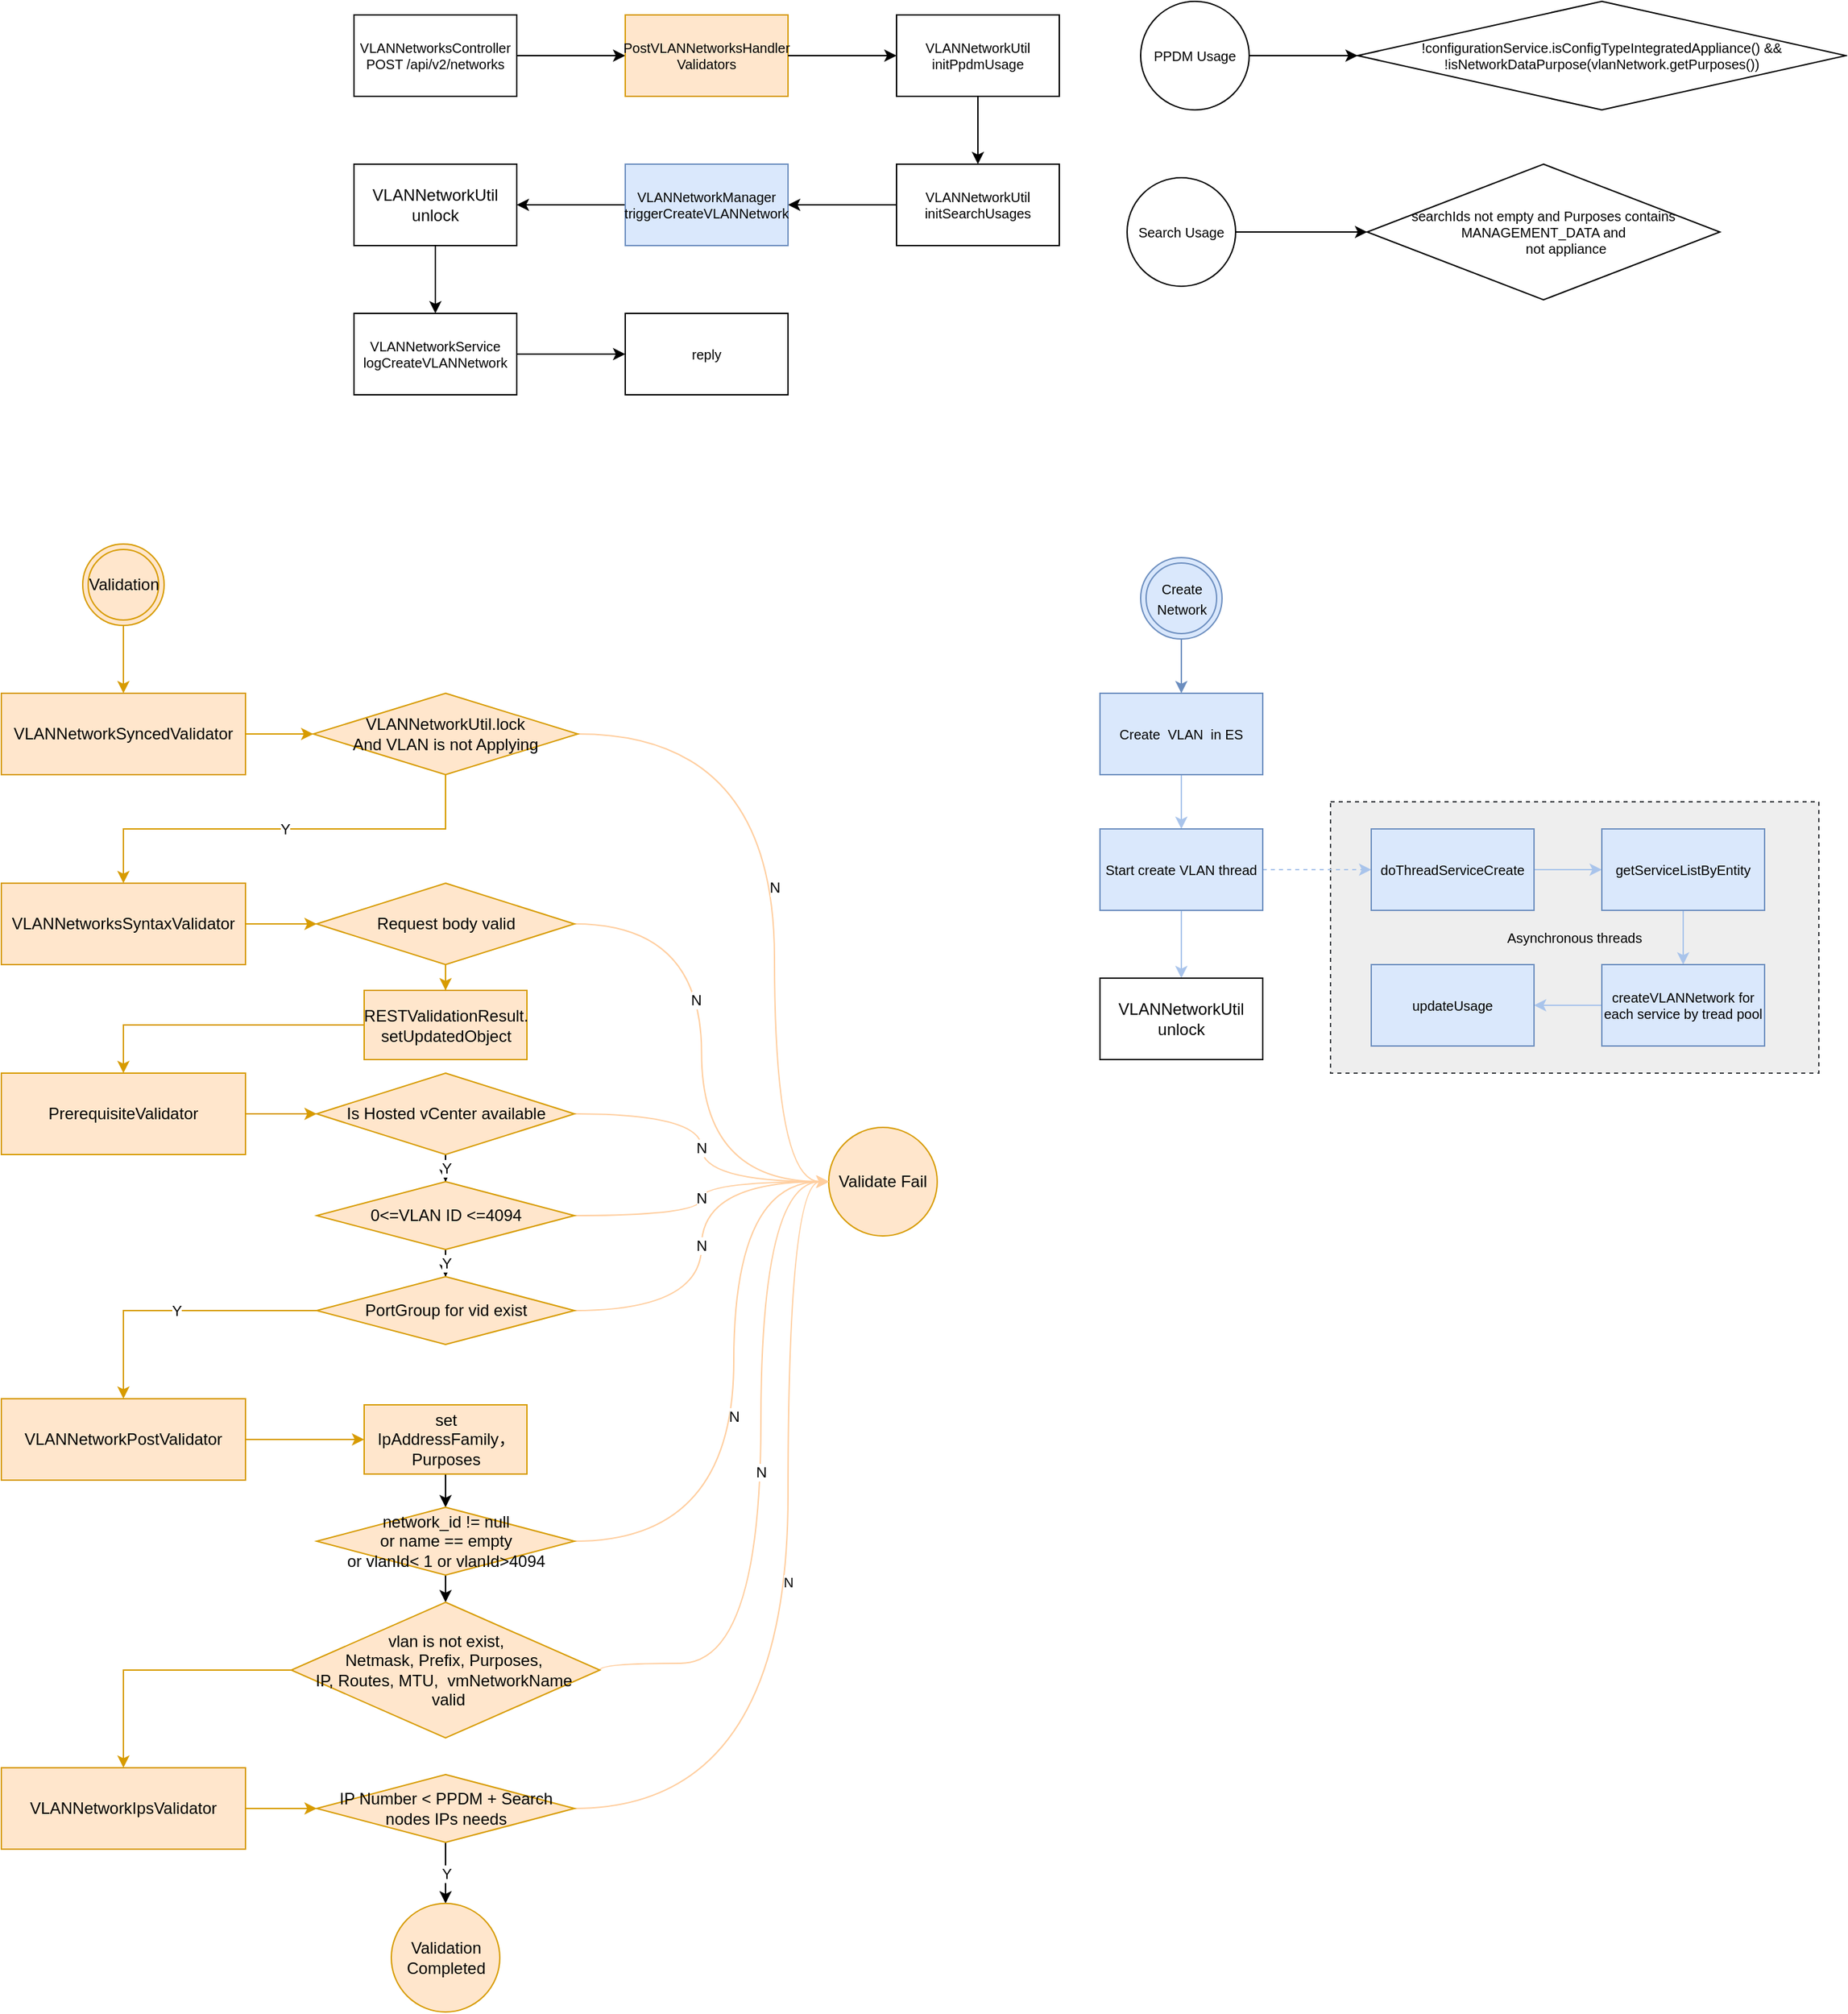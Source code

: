 <mxfile version="17.4.3" type="github" pages="5">
  <diagram id="prtHgNgQTEPvFCAcTncT" name="Create">
    <mxGraphModel dx="1422" dy="705" grid="1" gridSize="10" guides="1" tooltips="1" connect="1" arrows="1" fold="1" page="1" pageScale="1" pageWidth="827" pageHeight="1169" math="0" shadow="0">
      <root>
        <mxCell id="0" />
        <mxCell id="1" parent="0" />
        <mxCell id="3E9huD4oho58RNo_yzY4-2" value="&lt;div&gt;Asynchronous threads&lt;/div&gt;" style="rounded=0;whiteSpace=wrap;html=1;fontSize=10;dashed=1;fillColor=#eeeeee;strokeColor=#36393d;" parent="1" vertex="1">
          <mxGeometry x="1060" y="640" width="360" height="200" as="geometry" />
        </mxCell>
        <mxCell id="7mvyjp9xPnYA-74Ss-xC-5" value="" style="edgeStyle=orthogonalEdgeStyle;rounded=0;orthogonalLoop=1;jettySize=auto;html=1;fillColor=#ffe6cc;strokeColor=#d79b00;exitX=0.5;exitY=1;exitDx=0;exitDy=0;" parent="1" source="Le4Tirno8PLqzlybWpBK-1" target="7mvyjp9xPnYA-74Ss-xC-4" edge="1">
          <mxGeometry relative="1" as="geometry">
            <mxPoint x="170" y="520" as="sourcePoint" />
          </mxGeometry>
        </mxCell>
        <mxCell id="7mvyjp9xPnYA-74Ss-xC-33" style="edgeStyle=orthogonalEdgeStyle;rounded=0;orthogonalLoop=1;jettySize=auto;html=1;exitX=1;exitY=0.5;exitDx=0;exitDy=0;entryX=0;entryY=0.5;entryDx=0;entryDy=0;fillColor=#ffe6cc;strokeColor=#d79b00;" parent="1" source="7mvyjp9xPnYA-74Ss-xC-4" target="7mvyjp9xPnYA-74Ss-xC-18" edge="1">
          <mxGeometry relative="1" as="geometry" />
        </mxCell>
        <mxCell id="7mvyjp9xPnYA-74Ss-xC-4" value="VLANNetworkSyncedValidator" style="whiteSpace=wrap;html=1;fillColor=#ffe6cc;strokeColor=#d79b00;" parent="1" vertex="1">
          <mxGeometry x="80" y="560" width="180" height="60" as="geometry" />
        </mxCell>
        <mxCell id="7mvyjp9xPnYA-74Ss-xC-9" value="" style="edgeStyle=orthogonalEdgeStyle;rounded=0;orthogonalLoop=1;jettySize=auto;html=1;exitX=0;exitY=0.5;exitDx=0;exitDy=0;entryX=0.5;entryY=0;entryDx=0;entryDy=0;fillColor=#ffe6cc;strokeColor=#d79b00;" parent="1" source="7mvyjp9xPnYA-74Ss-xC-31" target="7mvyjp9xPnYA-74Ss-xC-8" edge="1">
          <mxGeometry relative="1" as="geometry" />
        </mxCell>
        <mxCell id="7mvyjp9xPnYA-74Ss-xC-28" value="" style="edgeStyle=orthogonalEdgeStyle;rounded=0;orthogonalLoop=1;jettySize=auto;html=1;fillColor=#ffe6cc;strokeColor=#d79b00;" parent="1" source="7mvyjp9xPnYA-74Ss-xC-6" target="7mvyjp9xPnYA-74Ss-xC-27" edge="1">
          <mxGeometry relative="1" as="geometry" />
        </mxCell>
        <mxCell id="7mvyjp9xPnYA-74Ss-xC-6" value="VLANNetworksSyntaxValidator" style="whiteSpace=wrap;html=1;fillColor=#ffe6cc;strokeColor=#d79b00;" parent="1" vertex="1">
          <mxGeometry x="80" y="700" width="180" height="60" as="geometry" />
        </mxCell>
        <mxCell id="7mvyjp9xPnYA-74Ss-xC-36" value="" style="edgeStyle=orthogonalEdgeStyle;rounded=0;orthogonalLoop=1;jettySize=auto;html=1;fillColor=#ffe6cc;strokeColor=#d79b00;" parent="1" source="7mvyjp9xPnYA-74Ss-xC-8" target="7mvyjp9xPnYA-74Ss-xC-35" edge="1">
          <mxGeometry relative="1" as="geometry" />
        </mxCell>
        <mxCell id="7mvyjp9xPnYA-74Ss-xC-8" value="PrerequisiteValidator" style="whiteSpace=wrap;html=1;fillColor=#ffe6cc;strokeColor=#d79b00;" parent="1" vertex="1">
          <mxGeometry x="80" y="840" width="180" height="60" as="geometry" />
        </mxCell>
        <mxCell id="7mvyjp9xPnYA-74Ss-xC-49" style="edgeStyle=orthogonalEdgeStyle;rounded=0;orthogonalLoop=1;jettySize=auto;html=1;exitX=1;exitY=0.5;exitDx=0;exitDy=0;entryX=0;entryY=0.5;entryDx=0;entryDy=0;fillColor=#ffe6cc;strokeColor=#d79b00;" parent="1" source="7mvyjp9xPnYA-74Ss-xC-10" target="7mvyjp9xPnYA-74Ss-xC-50" edge="1">
          <mxGeometry relative="1" as="geometry">
            <mxPoint x="320" y="1110" as="targetPoint" />
          </mxGeometry>
        </mxCell>
        <mxCell id="7mvyjp9xPnYA-74Ss-xC-10" value="VLANNetworkPostValidator" style="whiteSpace=wrap;html=1;fillColor=#ffe6cc;strokeColor=#d79b00;" parent="1" vertex="1">
          <mxGeometry x="80" y="1080" width="180" height="60" as="geometry" />
        </mxCell>
        <mxCell id="7mvyjp9xPnYA-74Ss-xC-77" style="edgeStyle=orthogonalEdgeStyle;rounded=0;orthogonalLoop=1;jettySize=auto;html=1;exitX=1;exitY=0.5;exitDx=0;exitDy=0;entryX=0;entryY=0.5;entryDx=0;entryDy=0;fillColor=#ffe6cc;strokeColor=#d79b00;" parent="1" source="7mvyjp9xPnYA-74Ss-xC-12" target="7mvyjp9xPnYA-74Ss-xC-76" edge="1">
          <mxGeometry relative="1" as="geometry" />
        </mxCell>
        <mxCell id="7mvyjp9xPnYA-74Ss-xC-12" value="VLANNetworkIpsValidator" style="whiteSpace=wrap;html=1;fillColor=#ffe6cc;strokeColor=#d79b00;" parent="1" vertex="1">
          <mxGeometry x="80" y="1352" width="180" height="60" as="geometry" />
        </mxCell>
        <mxCell id="7mvyjp9xPnYA-74Ss-xC-25" value="N" style="edgeStyle=orthogonalEdgeStyle;rounded=0;orthogonalLoop=1;jettySize=auto;html=1;exitX=1;exitY=0.5;exitDx=0;exitDy=0;entryX=0;entryY=0.5;entryDx=0;entryDy=0;curved=1;strokeColor=#FFCE9F;" parent="1" source="7mvyjp9xPnYA-74Ss-xC-18" target="7mvyjp9xPnYA-74Ss-xC-24" edge="1">
          <mxGeometry relative="1" as="geometry">
            <Array as="points">
              <mxPoint x="650" y="590" />
              <mxPoint x="650" y="920" />
            </Array>
          </mxGeometry>
        </mxCell>
        <mxCell id="7mvyjp9xPnYA-74Ss-xC-26" value="Y" style="edgeStyle=orthogonalEdgeStyle;rounded=0;orthogonalLoop=1;jettySize=auto;html=1;exitX=0.5;exitY=1;exitDx=0;exitDy=0;entryX=0.5;entryY=0;entryDx=0;entryDy=0;fillColor=#ffe6cc;strokeColor=#d79b00;" parent="1" source="7mvyjp9xPnYA-74Ss-xC-18" target="7mvyjp9xPnYA-74Ss-xC-6" edge="1">
          <mxGeometry relative="1" as="geometry" />
        </mxCell>
        <mxCell id="7mvyjp9xPnYA-74Ss-xC-18" value="VLANNetworkUtil.lock&lt;br&gt;And VLAN is not Applying" style="rhombus;whiteSpace=wrap;html=1;fillColor=#ffe6cc;strokeColor=#d79b00;" parent="1" vertex="1">
          <mxGeometry x="310" y="560" width="195" height="60" as="geometry" />
        </mxCell>
        <mxCell id="7mvyjp9xPnYA-74Ss-xC-24" value="Validate Fail" style="ellipse;whiteSpace=wrap;html=1;aspect=fixed;fillColor=#ffe6cc;strokeColor=#d79b00;" parent="1" vertex="1">
          <mxGeometry x="690" y="880" width="80" height="80" as="geometry" />
        </mxCell>
        <mxCell id="7mvyjp9xPnYA-74Ss-xC-29" style="edgeStyle=orthogonalEdgeStyle;rounded=0;orthogonalLoop=1;jettySize=auto;html=1;exitX=1;exitY=0.5;exitDx=0;exitDy=0;elbow=vertical;entryX=0;entryY=0.5;entryDx=0;entryDy=0;curved=1;strokeColor=#FFCE9F;" parent="1" source="7mvyjp9xPnYA-74Ss-xC-27" target="7mvyjp9xPnYA-74Ss-xC-24" edge="1">
          <mxGeometry relative="1" as="geometry" />
        </mxCell>
        <mxCell id="7mvyjp9xPnYA-74Ss-xC-30" value="N" style="edgeLabel;html=1;align=center;verticalAlign=middle;resizable=0;points=[];" parent="7mvyjp9xPnYA-74Ss-xC-29" vertex="1" connectable="0">
          <mxGeometry x="-0.267" relative="1" as="geometry">
            <mxPoint x="-5" y="11" as="offset" />
          </mxGeometry>
        </mxCell>
        <mxCell id="7mvyjp9xPnYA-74Ss-xC-32" value="" style="edgeStyle=orthogonalEdgeStyle;rounded=0;orthogonalLoop=1;jettySize=auto;html=1;fillColor=#ffe6cc;strokeColor=#d79b00;" parent="1" source="7mvyjp9xPnYA-74Ss-xC-27" target="7mvyjp9xPnYA-74Ss-xC-31" edge="1">
          <mxGeometry relative="1" as="geometry" />
        </mxCell>
        <mxCell id="7mvyjp9xPnYA-74Ss-xC-27" value="Request body valid" style="rhombus;whiteSpace=wrap;html=1;fillColor=#ffe6cc;strokeColor=#d79b00;" parent="1" vertex="1">
          <mxGeometry x="312.5" y="700" width="190" height="60" as="geometry" />
        </mxCell>
        <mxCell id="7mvyjp9xPnYA-74Ss-xC-31" value="RESTValidationResult.&lt;br&gt;setUpdatedObject" style="whiteSpace=wrap;html=1;fillColor=#ffe6cc;strokeColor=#d79b00;" parent="1" vertex="1">
          <mxGeometry x="347.5" y="779" width="120" height="51" as="geometry" />
        </mxCell>
        <mxCell id="7mvyjp9xPnYA-74Ss-xC-37" value="N" style="edgeStyle=orthogonalEdgeStyle;rounded=0;orthogonalLoop=1;jettySize=auto;html=1;exitX=1;exitY=0.5;exitDx=0;exitDy=0;entryX=0;entryY=0.5;entryDx=0;entryDy=0;curved=1;strokeColor=#FFCE9F;" parent="1" source="7mvyjp9xPnYA-74Ss-xC-35" target="7mvyjp9xPnYA-74Ss-xC-24" edge="1">
          <mxGeometry relative="1" as="geometry" />
        </mxCell>
        <mxCell id="7mvyjp9xPnYA-74Ss-xC-41" value="Y" style="edgeStyle=orthogonalEdgeStyle;rounded=0;orthogonalLoop=1;jettySize=auto;html=1;" parent="1" source="7mvyjp9xPnYA-74Ss-xC-35" target="7mvyjp9xPnYA-74Ss-xC-40" edge="1">
          <mxGeometry relative="1" as="geometry" />
        </mxCell>
        <mxCell id="7mvyjp9xPnYA-74Ss-xC-35" value="Is Hosted vCenter available" style="rhombus;whiteSpace=wrap;html=1;fillColor=#ffe6cc;strokeColor=#d79b00;" parent="1" vertex="1">
          <mxGeometry x="312.5" y="840" width="190" height="60" as="geometry" />
        </mxCell>
        <mxCell id="7mvyjp9xPnYA-74Ss-xC-42" value="N" style="edgeStyle=orthogonalEdgeStyle;rounded=0;orthogonalLoop=1;jettySize=auto;html=1;exitX=1;exitY=0.5;exitDx=0;exitDy=0;entryX=0;entryY=0.5;entryDx=0;entryDy=0;curved=1;strokeColor=#FFCE9F;" parent="1" source="7mvyjp9xPnYA-74Ss-xC-40" target="7mvyjp9xPnYA-74Ss-xC-24" edge="1">
          <mxGeometry relative="1" as="geometry" />
        </mxCell>
        <mxCell id="7mvyjp9xPnYA-74Ss-xC-45" value="Y" style="edgeStyle=orthogonalEdgeStyle;rounded=0;orthogonalLoop=1;jettySize=auto;html=1;" parent="1" source="7mvyjp9xPnYA-74Ss-xC-40" target="7mvyjp9xPnYA-74Ss-xC-44" edge="1">
          <mxGeometry relative="1" as="geometry" />
        </mxCell>
        <mxCell id="7mvyjp9xPnYA-74Ss-xC-40" value="0&amp;lt;=VLAN ID &amp;lt;=4094" style="rhombus;whiteSpace=wrap;html=1;fillColor=#ffe6cc;strokeColor=#d79b00;" parent="1" vertex="1">
          <mxGeometry x="312.5" y="920" width="190" height="50" as="geometry" />
        </mxCell>
        <mxCell id="7mvyjp9xPnYA-74Ss-xC-46" value="N" style="edgeStyle=orthogonalEdgeStyle;rounded=0;orthogonalLoop=1;jettySize=auto;html=1;exitX=1;exitY=0.5;exitDx=0;exitDy=0;entryX=0;entryY=0.5;entryDx=0;entryDy=0;curved=1;strokeColor=#FFCE9F;" parent="1" source="7mvyjp9xPnYA-74Ss-xC-44" target="7mvyjp9xPnYA-74Ss-xC-24" edge="1">
          <mxGeometry relative="1" as="geometry" />
        </mxCell>
        <mxCell id="7mvyjp9xPnYA-74Ss-xC-47" value="Y" style="edgeStyle=orthogonalEdgeStyle;rounded=0;orthogonalLoop=1;jettySize=auto;html=1;exitX=0;exitY=0.5;exitDx=0;exitDy=0;entryX=0.5;entryY=0;entryDx=0;entryDy=0;fillColor=#ffe6cc;strokeColor=#d79b00;" parent="1" source="7mvyjp9xPnYA-74Ss-xC-44" target="7mvyjp9xPnYA-74Ss-xC-10" edge="1">
          <mxGeometry relative="1" as="geometry" />
        </mxCell>
        <mxCell id="7mvyjp9xPnYA-74Ss-xC-44" value="PortGroup for vid exist" style="rhombus;whiteSpace=wrap;html=1;fillColor=#ffe6cc;strokeColor=#d79b00;" parent="1" vertex="1">
          <mxGeometry x="312.5" y="990" width="190" height="50" as="geometry" />
        </mxCell>
        <mxCell id="7mvyjp9xPnYA-74Ss-xC-53" style="edgeStyle=orthogonalEdgeStyle;rounded=0;orthogonalLoop=1;jettySize=auto;html=1;exitX=0.5;exitY=1;exitDx=0;exitDy=0;entryX=0.5;entryY=0;entryDx=0;entryDy=0;" parent="1" source="7mvyjp9xPnYA-74Ss-xC-50" target="7mvyjp9xPnYA-74Ss-xC-52" edge="1">
          <mxGeometry relative="1" as="geometry" />
        </mxCell>
        <mxCell id="7mvyjp9xPnYA-74Ss-xC-50" value="set IpAddressFamily，&lt;br&gt;Purposes&lt;br&gt;" style="whiteSpace=wrap;html=1;fillColor=#ffe6cc;strokeColor=#d79b00;" parent="1" vertex="1">
          <mxGeometry x="347.5" y="1084.5" width="120" height="51" as="geometry" />
        </mxCell>
        <mxCell id="7mvyjp9xPnYA-74Ss-xC-54" value="N" style="edgeStyle=orthogonalEdgeStyle;rounded=0;orthogonalLoop=1;jettySize=auto;html=1;exitX=1;exitY=0.5;exitDx=0;exitDy=0;entryX=0;entryY=0.5;entryDx=0;entryDy=0;curved=1;strokeColor=#FFCE9F;" parent="1" source="7mvyjp9xPnYA-74Ss-xC-52" target="7mvyjp9xPnYA-74Ss-xC-24" edge="1">
          <mxGeometry x="-0.067" relative="1" as="geometry">
            <Array as="points">
              <mxPoint x="620" y="1185" />
              <mxPoint x="620" y="920" />
            </Array>
            <mxPoint y="1" as="offset" />
          </mxGeometry>
        </mxCell>
        <mxCell id="7mvyjp9xPnYA-74Ss-xC-57" value="" style="edgeStyle=orthogonalEdgeStyle;rounded=0;orthogonalLoop=1;jettySize=auto;html=1;" parent="1" source="7mvyjp9xPnYA-74Ss-xC-52" target="7mvyjp9xPnYA-74Ss-xC-56" edge="1">
          <mxGeometry relative="1" as="geometry" />
        </mxCell>
        <mxCell id="7mvyjp9xPnYA-74Ss-xC-52" value="network_id != null&lt;br&gt;or name == empty&lt;br&gt;or vlanId&amp;lt; 1 or vlanId&amp;gt;4094" style="rhombus;whiteSpace=wrap;html=1;fillColor=#ffe6cc;strokeColor=#d79b00;" parent="1" vertex="1">
          <mxGeometry x="312.5" y="1160" width="190" height="50" as="geometry" />
        </mxCell>
        <mxCell id="7mvyjp9xPnYA-74Ss-xC-74" value="N" style="edgeStyle=orthogonalEdgeStyle;curved=1;rounded=0;orthogonalLoop=1;jettySize=auto;html=1;exitX=1;exitY=0.5;exitDx=0;exitDy=0;entryX=0;entryY=0.5;entryDx=0;entryDy=0;strokeColor=#FFCE9F;" parent="1" source="7mvyjp9xPnYA-74Ss-xC-56" target="7mvyjp9xPnYA-74Ss-xC-24" edge="1">
          <mxGeometry relative="1" as="geometry">
            <Array as="points">
              <mxPoint x="640" y="1275" />
              <mxPoint x="640" y="920" />
            </Array>
          </mxGeometry>
        </mxCell>
        <mxCell id="7mvyjp9xPnYA-74Ss-xC-75" style="edgeStyle=orthogonalEdgeStyle;rounded=0;orthogonalLoop=1;jettySize=auto;html=1;exitX=0;exitY=0.5;exitDx=0;exitDy=0;entryX=0.5;entryY=0;entryDx=0;entryDy=0;fillColor=#ffe6cc;strokeColor=#d79b00;" parent="1" source="7mvyjp9xPnYA-74Ss-xC-56" target="7mvyjp9xPnYA-74Ss-xC-12" edge="1">
          <mxGeometry relative="1" as="geometry" />
        </mxCell>
        <mxCell id="7mvyjp9xPnYA-74Ss-xC-56" value="vlan is not exist,&lt;br&gt;Netmask, Prefix, Purposes,&amp;nbsp;&lt;br&gt;IP, Routes, MTU,&amp;nbsp; vmNetworkName&amp;nbsp;&lt;br&gt;&amp;nbsp;valid" style="rhombus;whiteSpace=wrap;html=1;fillColor=#ffe6cc;strokeColor=#d79b00;" parent="1" vertex="1">
          <mxGeometry x="293.75" y="1230" width="227.5" height="100" as="geometry" />
        </mxCell>
        <mxCell id="7mvyjp9xPnYA-74Ss-xC-80" value="Y" style="edgeStyle=orthogonalEdgeStyle;rounded=0;orthogonalLoop=1;jettySize=auto;html=1;exitX=0.5;exitY=1;exitDx=0;exitDy=0;" parent="1" source="7mvyjp9xPnYA-74Ss-xC-76" target="7mvyjp9xPnYA-74Ss-xC-79" edge="1">
          <mxGeometry relative="1" as="geometry" />
        </mxCell>
        <mxCell id="3E9huD4oho58RNo_yzY4-1" value="N" style="edgeStyle=orthogonalEdgeStyle;curved=1;rounded=0;orthogonalLoop=1;jettySize=auto;html=1;exitX=1;exitY=0.5;exitDx=0;exitDy=0;entryX=0;entryY=0.5;entryDx=0;entryDy=0;fontSize=10;strokeColor=#FFCE9F;fillColor=#ffcc99;" parent="1" source="7mvyjp9xPnYA-74Ss-xC-76" target="7mvyjp9xPnYA-74Ss-xC-24" edge="1">
          <mxGeometry relative="1" as="geometry">
            <Array as="points">
              <mxPoint x="660" y="1382" />
              <mxPoint x="660" y="920" />
            </Array>
          </mxGeometry>
        </mxCell>
        <mxCell id="7mvyjp9xPnYA-74Ss-xC-76" value="IP Number &amp;lt; PPDM + Search nodes IPs needs" style="rhombus;whiteSpace=wrap;html=1;fillColor=#ffe6cc;strokeColor=#d79b00;" parent="1" vertex="1">
          <mxGeometry x="312.5" y="1357" width="190" height="50" as="geometry" />
        </mxCell>
        <mxCell id="7mvyjp9xPnYA-74Ss-xC-79" value="Validation Completed" style="ellipse;whiteSpace=wrap;html=1;aspect=fixed;fillColor=#ffe6cc;strokeColor=#d79b00;" parent="1" vertex="1">
          <mxGeometry x="367.5" y="1452" width="80" height="80" as="geometry" />
        </mxCell>
        <mxCell id="7mvyjp9xPnYA-74Ss-xC-84" value="" style="edgeStyle=orthogonalEdgeStyle;rounded=0;orthogonalLoop=1;jettySize=auto;html=1;fontSize=10;" parent="1" source="7mvyjp9xPnYA-74Ss-xC-82" target="7mvyjp9xPnYA-74Ss-xC-83" edge="1">
          <mxGeometry relative="1" as="geometry" />
        </mxCell>
        <mxCell id="7mvyjp9xPnYA-74Ss-xC-82" value="VLANNetworksController&lt;br style=&quot;font-size: 10px;&quot;&gt;POST /api/v2/networks" style="rounded=0;whiteSpace=wrap;html=1;fontSize=10;" parent="1" vertex="1">
          <mxGeometry x="340" y="60" width="120" height="60" as="geometry" />
        </mxCell>
        <mxCell id="7mvyjp9xPnYA-74Ss-xC-83" value="PostVLANNetworksHandler&lt;br&gt;Validators" style="rounded=0;whiteSpace=wrap;html=1;fontSize=10;fillColor=#ffe6cc;strokeColor=#d79b00;" parent="1" vertex="1">
          <mxGeometry x="540" y="60" width="120" height="60" as="geometry" />
        </mxCell>
        <mxCell id="7mvyjp9xPnYA-74Ss-xC-88" value="" style="edgeStyle=orthogonalEdgeStyle;rounded=0;orthogonalLoop=1;jettySize=auto;html=1;fontSize=10;exitX=1;exitY=0.5;exitDx=0;exitDy=0;" parent="1" source="7mvyjp9xPnYA-74Ss-xC-83" target="7mvyjp9xPnYA-74Ss-xC-87" edge="1">
          <mxGeometry relative="1" as="geometry">
            <mxPoint x="660" y="90" as="sourcePoint" />
          </mxGeometry>
        </mxCell>
        <mxCell id="7mvyjp9xPnYA-74Ss-xC-90" value="" style="edgeStyle=orthogonalEdgeStyle;rounded=0;orthogonalLoop=1;jettySize=auto;html=1;fontSize=10;" parent="1" source="7mvyjp9xPnYA-74Ss-xC-87" target="7mvyjp9xPnYA-74Ss-xC-89" edge="1">
          <mxGeometry relative="1" as="geometry" />
        </mxCell>
        <mxCell id="7mvyjp9xPnYA-74Ss-xC-87" value="VLANNetworkUtil&lt;br&gt;initPpdmUsage" style="rounded=0;whiteSpace=wrap;html=1;fontSize=10;" parent="1" vertex="1">
          <mxGeometry x="740" y="60" width="120" height="60" as="geometry" />
        </mxCell>
        <mxCell id="7mvyjp9xPnYA-74Ss-xC-98" value="" style="edgeStyle=orthogonalEdgeStyle;rounded=0;orthogonalLoop=1;jettySize=auto;html=1;fontSize=10;" parent="1" source="7mvyjp9xPnYA-74Ss-xC-89" target="7mvyjp9xPnYA-74Ss-xC-97" edge="1">
          <mxGeometry relative="1" as="geometry" />
        </mxCell>
        <mxCell id="7mvyjp9xPnYA-74Ss-xC-89" value="VLANNetworkUtil&lt;br&gt;initSearchUsages" style="rounded=0;whiteSpace=wrap;html=1;fontSize=10;" parent="1" vertex="1">
          <mxGeometry x="740" y="170" width="120" height="60" as="geometry" />
        </mxCell>
        <mxCell id="7mvyjp9xPnYA-74Ss-xC-93" value="" style="edgeStyle=orthogonalEdgeStyle;rounded=0;orthogonalLoop=1;jettySize=auto;html=1;fontSize=10;" parent="1" source="7mvyjp9xPnYA-74Ss-xC-91" target="7mvyjp9xPnYA-74Ss-xC-92" edge="1">
          <mxGeometry relative="1" as="geometry" />
        </mxCell>
        <mxCell id="7mvyjp9xPnYA-74Ss-xC-91" value="PPDM Usage" style="ellipse;whiteSpace=wrap;html=1;aspect=fixed;fontSize=10;" parent="1" vertex="1">
          <mxGeometry x="920" y="50" width="80" height="80" as="geometry" />
        </mxCell>
        <mxCell id="7mvyjp9xPnYA-74Ss-xC-92" value="!configurationService.isConfigTypeIntegratedAppliance() &amp;amp;&amp;amp; !isNetworkDataPurpose(vlanNetwork.getPurposes())" style="rhombus;whiteSpace=wrap;html=1;fontSize=10;" parent="1" vertex="1">
          <mxGeometry x="1080" y="50" width="360" height="80" as="geometry" />
        </mxCell>
        <mxCell id="7mvyjp9xPnYA-74Ss-xC-94" value="" style="edgeStyle=orthogonalEdgeStyle;rounded=0;orthogonalLoop=1;jettySize=auto;html=1;fontSize=10;" parent="1" source="7mvyjp9xPnYA-74Ss-xC-95" target="7mvyjp9xPnYA-74Ss-xC-96" edge="1">
          <mxGeometry relative="1" as="geometry" />
        </mxCell>
        <mxCell id="7mvyjp9xPnYA-74Ss-xC-95" value="Search Usage" style="ellipse;whiteSpace=wrap;html=1;aspect=fixed;fontSize=10;" parent="1" vertex="1">
          <mxGeometry x="910" y="180" width="80" height="80" as="geometry" />
        </mxCell>
        <mxCell id="7mvyjp9xPnYA-74Ss-xC-96" value="&lt;div&gt;searchIds not empty and Purposes contains MANAGEMENT_DATA and&lt;/div&gt;&lt;div&gt;&amp;nbsp; &amp;nbsp; &amp;nbsp; &amp;nbsp; &amp;nbsp; &amp;nbsp; not appliance&lt;/div&gt;" style="rhombus;whiteSpace=wrap;html=1;fontSize=10;" parent="1" vertex="1">
          <mxGeometry x="1087" y="170" width="260" height="100" as="geometry" />
        </mxCell>
        <mxCell id="7mvyjp9xPnYA-74Ss-xC-101" value="" style="edgeStyle=orthogonalEdgeStyle;rounded=0;orthogonalLoop=1;jettySize=auto;html=1;fontSize=10;" parent="1" source="7mvyjp9xPnYA-74Ss-xC-97" target="7mvyjp9xPnYA-74Ss-xC-100" edge="1">
          <mxGeometry relative="1" as="geometry" />
        </mxCell>
        <mxCell id="7mvyjp9xPnYA-74Ss-xC-97" value="VLANNetworkManager&lt;br&gt;triggerCreateVLANNetwork" style="rounded=0;whiteSpace=wrap;html=1;fontSize=10;fillColor=#dae8fc;strokeColor=#6c8ebf;" parent="1" vertex="1">
          <mxGeometry x="540" y="170" width="120" height="60" as="geometry" />
        </mxCell>
        <mxCell id="7mvyjp9xPnYA-74Ss-xC-103" value="" style="edgeStyle=orthogonalEdgeStyle;rounded=0;orthogonalLoop=1;jettySize=auto;html=1;fontSize=10;" parent="1" source="7mvyjp9xPnYA-74Ss-xC-100" target="7mvyjp9xPnYA-74Ss-xC-102" edge="1">
          <mxGeometry relative="1" as="geometry" />
        </mxCell>
        <mxCell id="7mvyjp9xPnYA-74Ss-xC-100" value="&lt;span style=&quot;font-size: 12px&quot;&gt;VLANNetworkUtil&lt;br&gt;unlock&lt;/span&gt;" style="rounded=0;whiteSpace=wrap;html=1;fontSize=10;" parent="1" vertex="1">
          <mxGeometry x="340" y="170" width="120" height="60" as="geometry" />
        </mxCell>
        <mxCell id="7mvyjp9xPnYA-74Ss-xC-108" value="" style="edgeStyle=orthogonalEdgeStyle;curved=1;rounded=0;orthogonalLoop=1;jettySize=auto;html=1;fontSize=10;" parent="1" source="7mvyjp9xPnYA-74Ss-xC-102" target="7mvyjp9xPnYA-74Ss-xC-107" edge="1">
          <mxGeometry relative="1" as="geometry" />
        </mxCell>
        <mxCell id="7mvyjp9xPnYA-74Ss-xC-102" value="VLANNetworkService&lt;br&gt;logCreateVLANNetwork" style="rounded=0;whiteSpace=wrap;html=1;fontSize=10;" parent="1" vertex="1">
          <mxGeometry x="340" y="280" width="120" height="60" as="geometry" />
        </mxCell>
        <mxCell id="7mvyjp9xPnYA-74Ss-xC-107" value="reply" style="rounded=0;whiteSpace=wrap;html=1;fontSize=10;" parent="1" vertex="1">
          <mxGeometry x="540" y="280" width="120" height="60" as="geometry" />
        </mxCell>
        <mxCell id="7mvyjp9xPnYA-74Ss-xC-112" value="" style="edgeStyle=orthogonalEdgeStyle;curved=1;rounded=0;orthogonalLoop=1;jettySize=auto;html=1;fontSize=10;strokeColor=#6c8ebf;fillColor=#dae8fc;exitX=0.5;exitY=1;exitDx=0;exitDy=0;" parent="1" source="Le4Tirno8PLqzlybWpBK-2" target="7mvyjp9xPnYA-74Ss-xC-111" edge="1">
          <mxGeometry relative="1" as="geometry">
            <mxPoint x="950" y="520" as="sourcePoint" />
          </mxGeometry>
        </mxCell>
        <mxCell id="7mvyjp9xPnYA-74Ss-xC-117" value="" style="edgeStyle=orthogonalEdgeStyle;curved=1;rounded=0;orthogonalLoop=1;jettySize=auto;html=1;fontSize=10;strokeColor=#A9C4EB;" parent="1" source="7mvyjp9xPnYA-74Ss-xC-111" target="7mvyjp9xPnYA-74Ss-xC-116" edge="1">
          <mxGeometry relative="1" as="geometry" />
        </mxCell>
        <mxCell id="7mvyjp9xPnYA-74Ss-xC-111" value="Create&amp;nbsp; VLAN&amp;nbsp; in ES" style="whiteSpace=wrap;html=1;fontSize=10;fillColor=#dae8fc;strokeColor=#6c8ebf;" parent="1" vertex="1">
          <mxGeometry x="890" y="560" width="120" height="60" as="geometry" />
        </mxCell>
        <mxCell id="7mvyjp9xPnYA-74Ss-xC-119" value="" style="edgeStyle=orthogonalEdgeStyle;curved=1;rounded=0;orthogonalLoop=1;jettySize=auto;html=1;fontSize=10;strokeColor=#A9C4EB;" parent="1" source="7mvyjp9xPnYA-74Ss-xC-116" target="7mvyjp9xPnYA-74Ss-xC-118" edge="1">
          <mxGeometry relative="1" as="geometry" />
        </mxCell>
        <mxCell id="7mvyjp9xPnYA-74Ss-xC-121" value="" style="edgeStyle=orthogonalEdgeStyle;curved=1;rounded=0;orthogonalLoop=1;jettySize=auto;html=1;fontSize=10;strokeColor=#A9C4EB;dashed=1;" parent="1" source="7mvyjp9xPnYA-74Ss-xC-116" target="7mvyjp9xPnYA-74Ss-xC-120" edge="1">
          <mxGeometry relative="1" as="geometry" />
        </mxCell>
        <mxCell id="7mvyjp9xPnYA-74Ss-xC-116" value="Start create VLAN thread" style="whiteSpace=wrap;html=1;fontSize=10;fillColor=#dae8fc;strokeColor=#6c8ebf;" parent="1" vertex="1">
          <mxGeometry x="890" y="660" width="120" height="60" as="geometry" />
        </mxCell>
        <mxCell id="7mvyjp9xPnYA-74Ss-xC-118" value="&lt;span style=&quot;font-size: 12px&quot;&gt;VLANNetworkUtil&lt;/span&gt;&lt;br style=&quot;font-size: 12px&quot;&gt;&lt;span style=&quot;font-size: 12px&quot;&gt;unlock&lt;/span&gt;" style="whiteSpace=wrap;html=1;fontSize=10;" parent="1" vertex="1">
          <mxGeometry x="890" y="770" width="120" height="60" as="geometry" />
        </mxCell>
        <mxCell id="7mvyjp9xPnYA-74Ss-xC-123" value="" style="edgeStyle=orthogonalEdgeStyle;curved=1;rounded=0;orthogonalLoop=1;jettySize=auto;html=1;fontSize=10;strokeColor=#A9C4EB;" parent="1" source="7mvyjp9xPnYA-74Ss-xC-120" target="7mvyjp9xPnYA-74Ss-xC-122" edge="1">
          <mxGeometry relative="1" as="geometry" />
        </mxCell>
        <mxCell id="7mvyjp9xPnYA-74Ss-xC-120" value="doThreadServiceCreate" style="whiteSpace=wrap;html=1;fontSize=10;fillColor=#dae8fc;strokeColor=#6c8ebf;" parent="1" vertex="1">
          <mxGeometry x="1090" y="660" width="120" height="60" as="geometry" />
        </mxCell>
        <mxCell id="7mvyjp9xPnYA-74Ss-xC-125" value="" style="edgeStyle=orthogonalEdgeStyle;curved=1;rounded=0;orthogonalLoop=1;jettySize=auto;html=1;fontSize=10;strokeColor=#A9C4EB;" parent="1" source="7mvyjp9xPnYA-74Ss-xC-122" target="7mvyjp9xPnYA-74Ss-xC-124" edge="1">
          <mxGeometry relative="1" as="geometry" />
        </mxCell>
        <mxCell id="7mvyjp9xPnYA-74Ss-xC-122" value="getServiceListByEntity" style="whiteSpace=wrap;html=1;fontSize=10;fillColor=#dae8fc;strokeColor=#6c8ebf;" parent="1" vertex="1">
          <mxGeometry x="1260" y="660" width="120" height="60" as="geometry" />
        </mxCell>
        <mxCell id="7mvyjp9xPnYA-74Ss-xC-127" value="" style="edgeStyle=orthogonalEdgeStyle;curved=1;rounded=0;orthogonalLoop=1;jettySize=auto;html=1;fontSize=10;strokeColor=#A9C4EB;" parent="1" source="7mvyjp9xPnYA-74Ss-xC-124" target="7mvyjp9xPnYA-74Ss-xC-126" edge="1">
          <mxGeometry relative="1" as="geometry" />
        </mxCell>
        <mxCell id="7mvyjp9xPnYA-74Ss-xC-124" value="createVLANNetwork for each service by tread pool" style="whiteSpace=wrap;html=1;fontSize=10;fillColor=#dae8fc;strokeColor=#6c8ebf;" parent="1" vertex="1">
          <mxGeometry x="1260" y="760" width="120" height="60" as="geometry" />
        </mxCell>
        <mxCell id="7mvyjp9xPnYA-74Ss-xC-126" value="updateUsage" style="whiteSpace=wrap;html=1;fontSize=10;fillColor=#dae8fc;strokeColor=#6c8ebf;" parent="1" vertex="1">
          <mxGeometry x="1090" y="760" width="120" height="60" as="geometry" />
        </mxCell>
        <mxCell id="Le4Tirno8PLqzlybWpBK-1" value="Validation" style="ellipse;shape=doubleEllipse;html=1;dashed=0;whitespace=wrap;aspect=fixed;fillColor=#ffe6cc;strokeColor=#d79b00;" parent="1" vertex="1">
          <mxGeometry x="140" y="450" width="60" height="60" as="geometry" />
        </mxCell>
        <mxCell id="Le4Tirno8PLqzlybWpBK-2" value="&lt;span style=&quot;font-size: 10px&quot;&gt;Create &lt;br&gt;Network&lt;/span&gt;" style="ellipse;shape=doubleEllipse;html=1;dashed=0;whitespace=wrap;aspect=fixed;fillColor=#dae8fc;strokeColor=#6c8ebf;" parent="1" vertex="1">
          <mxGeometry x="920" y="460" width="60" height="60" as="geometry" />
        </mxCell>
      </root>
    </mxGraphModel>
  </diagram>
  <diagram id="lfdbjEoLifJyDJFXSqJd" name="第 2 页">
    <mxGraphModel dx="1422" dy="705" grid="1" gridSize="10" guides="1" tooltips="1" connect="1" arrows="1" fold="1" page="1" pageScale="1" pageWidth="850" pageHeight="1100" math="0" shadow="0">
      <root>
        <mxCell id="0" />
        <mxCell id="1" parent="0" />
        <mxCell id="20sGmdqy_mmukyWSxmFM-1" value="" style="edgeStyle=orthogonalEdgeStyle;rounded=0;orthogonalLoop=1;jettySize=auto;html=1;fontSize=10;fillColor=#cdeb8b;strokeColor=#36393d;" parent="1" source="20sGmdqy_mmukyWSxmFM-2" target="20sGmdqy_mmukyWSxmFM-3" edge="1">
          <mxGeometry relative="1" as="geometry" />
        </mxCell>
        <mxCell id="20sGmdqy_mmukyWSxmFM-2" value="POST /api/v2/networks" style="rounded=0;whiteSpace=wrap;html=1;fontSize=10;fillColor=#cdeb8b;strokeColor=#36393d;" parent="1" vertex="1">
          <mxGeometry x="340" y="60" width="120" height="60" as="geometry" />
        </mxCell>
        <mxCell id="20sGmdqy_mmukyWSxmFM-3" value="Validate" style="rounded=0;whiteSpace=wrap;html=1;fontSize=10;fillColor=#cdeb8b;strokeColor=#36393d;" parent="1" vertex="1">
          <mxGeometry x="540" y="60" width="120" height="60" as="geometry" />
        </mxCell>
        <mxCell id="20sGmdqy_mmukyWSxmFM-4" value="" style="edgeStyle=orthogonalEdgeStyle;rounded=0;orthogonalLoop=1;jettySize=auto;html=1;fontSize=10;exitX=1;exitY=0.5;exitDx=0;exitDy=0;fillColor=#cdeb8b;strokeColor=#36393d;" parent="1" source="20sGmdqy_mmukyWSxmFM-3" target="20sGmdqy_mmukyWSxmFM-6" edge="1">
          <mxGeometry relative="1" as="geometry">
            <mxPoint x="660" y="90" as="sourcePoint" />
          </mxGeometry>
        </mxCell>
        <mxCell id="20sGmdqy_mmukyWSxmFM-5" value="" style="edgeStyle=orthogonalEdgeStyle;rounded=0;orthogonalLoop=1;jettySize=auto;html=1;fontSize=10;fillColor=#cdeb8b;strokeColor=#36393d;" parent="1" source="20sGmdqy_mmukyWSxmFM-6" target="20sGmdqy_mmukyWSxmFM-8" edge="1">
          <mxGeometry relative="1" as="geometry" />
        </mxCell>
        <mxCell id="20sGmdqy_mmukyWSxmFM-6" value="InitPpdmUsage" style="rounded=0;whiteSpace=wrap;html=1;fontSize=10;fillColor=#cdeb8b;strokeColor=#36393d;" parent="1" vertex="1">
          <mxGeometry x="740" y="60" width="120" height="60" as="geometry" />
        </mxCell>
        <mxCell id="20sGmdqy_mmukyWSxmFM-7" value="" style="edgeStyle=orthogonalEdgeStyle;rounded=0;orthogonalLoop=1;jettySize=auto;html=1;fontSize=10;fillColor=#cdeb8b;strokeColor=#36393d;" parent="1" source="20sGmdqy_mmukyWSxmFM-8" target="20sGmdqy_mmukyWSxmFM-10" edge="1">
          <mxGeometry relative="1" as="geometry" />
        </mxCell>
        <mxCell id="20sGmdqy_mmukyWSxmFM-8" value="InitSearchUsages" style="rounded=0;whiteSpace=wrap;html=1;fontSize=10;fillColor=#cdeb8b;strokeColor=#36393d;" parent="1" vertex="1">
          <mxGeometry x="740" y="170" width="120" height="60" as="geometry" />
        </mxCell>
        <mxCell id="20sGmdqy_mmukyWSxmFM-9" value="" style="edgeStyle=orthogonalEdgeStyle;rounded=0;orthogonalLoop=1;jettySize=auto;html=1;fontSize=10;fillColor=#cdeb8b;strokeColor=#36393d;" parent="1" source="20sGmdqy_mmukyWSxmFM-10" edge="1">
          <mxGeometry relative="1" as="geometry">
            <mxPoint x="460" y="200" as="targetPoint" />
          </mxGeometry>
        </mxCell>
        <mxCell id="20sGmdqy_mmukyWSxmFM-10" value="CreateVLANNetwork" style="rounded=0;whiteSpace=wrap;html=1;fontSize=10;fillColor=#cdeb8b;strokeColor=#36393d;" parent="1" vertex="1">
          <mxGeometry x="540" y="170" width="120" height="60" as="geometry" />
        </mxCell>
        <mxCell id="20sGmdqy_mmukyWSxmFM-14" value="CreateAuditLog" style="rounded=0;whiteSpace=wrap;html=1;fontSize=10;fillColor=#cdeb8b;strokeColor=#36393d;" parent="1" vertex="1">
          <mxGeometry x="340" y="170" width="120" height="60" as="geometry" />
        </mxCell>
        <mxCell id="dPbZzxfVhBw0Ixa6P9Zo-1" value="VLANNetworkSyncedValidator" style="whiteSpace=wrap;html=1;fillColor=#ffe6cc;strokeColor=#d79b00;" parent="1" vertex="1">
          <mxGeometry x="320" y="480" width="180" height="60" as="geometry" />
        </mxCell>
        <mxCell id="dPbZzxfVhBw0Ixa6P9Zo-2" value="VLANNetworksSyntaxValidator" style="whiteSpace=wrap;html=1;fillColor=#ffe6cc;strokeColor=#d79b00;" parent="1" vertex="1">
          <mxGeometry x="320" y="600" width="180" height="60" as="geometry" />
        </mxCell>
        <mxCell id="dPbZzxfVhBw0Ixa6P9Zo-3" value="PrerequisiteValidator" style="whiteSpace=wrap;html=1;fillColor=#ffe6cc;strokeColor=#d79b00;" parent="1" vertex="1">
          <mxGeometry x="320" y="720" width="180" height="60" as="geometry" />
        </mxCell>
        <mxCell id="dPbZzxfVhBw0Ixa6P9Zo-4" value="VLANNetworkPostValidator" style="whiteSpace=wrap;html=1;fillColor=#ffe6cc;strokeColor=#d79b00;" parent="1" vertex="1">
          <mxGeometry x="320" y="840" width="180" height="60" as="geometry" />
        </mxCell>
        <mxCell id="dPbZzxfVhBw0Ixa6P9Zo-5" value="VLANNetworkIpsValidator" style="whiteSpace=wrap;html=1;fillColor=#ffe6cc;strokeColor=#d79b00;" parent="1" vertex="1">
          <mxGeometry x="320" y="960" width="180" height="60" as="geometry" />
        </mxCell>
      </root>
    </mxGraphModel>
  </diagram>
  <diagram id="fuBVYSjKyOdNmZUHzTdF" name="proxydeploy">
    <mxGraphModel dx="1422" dy="705" grid="1" gridSize="10" guides="1" tooltips="1" connect="1" arrows="1" fold="1" page="1" pageScale="1" pageWidth="850" pageHeight="1100" math="0" shadow="0">
      <root>
        <mxCell id="0" />
        <mxCell id="1" parent="0" />
        <mxCell id="BAK3HmrcA5luk7s7HqNo-1" value="" style="edgeStyle=orthogonalEdgeStyle;rounded=0;orthogonalLoop=1;jettySize=auto;html=1;exitX=0.5;exitY=1;exitDx=0;exitDy=0;" parent="1" source="5qmG_a-MGmky9MYRdmhd-1" target="BAK3HmrcA5luk7s7HqNo-5" edge="1">
          <mxGeometry relative="1" as="geometry">
            <mxPoint x="240" y="230" as="sourcePoint" />
          </mxGeometry>
        </mxCell>
        <mxCell id="BAK3HmrcA5luk7s7HqNo-3" value="" style="edgeStyle=orthogonalEdgeStyle;rounded=0;orthogonalLoop=1;jettySize=auto;html=1;" parent="1" source="BAK3HmrcA5luk7s7HqNo-5" target="BAK3HmrcA5luk7s7HqNo-6" edge="1">
          <mxGeometry relative="1" as="geometry" />
        </mxCell>
        <mxCell id="BAK3HmrcA5luk7s7HqNo-4" value="" style="edgeStyle=orthogonalEdgeStyle;rounded=0;orthogonalLoop=1;jettySize=auto;html=1;" parent="1" source="BAK3HmrcA5luk7s7HqNo-5" target="BAK3HmrcA5luk7s7HqNo-9" edge="1">
          <mxGeometry relative="1" as="geometry" />
        </mxCell>
        <mxCell id="BAK3HmrcA5luk7s7HqNo-5" value="&lt;span style=&quot;color: rgb(23 , 43 , 77) ; font-size: 14px ; font-style: normal ; font-weight: 400 ; letter-spacing: normal ; text-align: left ; text-indent: 0px ; text-transform: none ; word-spacing: 0px ; background-color: rgb(255 , 255 , 255) ; display: inline ; float: none&quot;&gt;Reserve IP Resources&lt;/span&gt;" style="whiteSpace=wrap;html=1;" parent="1" vertex="1">
          <mxGeometry x="180" y="320" width="120" height="60" as="geometry" />
        </mxCell>
        <mxCell id="BAK3HmrcA5luk7s7HqNo-6" value="&lt;h1&gt;&lt;a href=&quot;https://next.stoplight.io/dellemc/ecdm/version/19.5/sysmgr.oas2.yml?view=/appliance-management-api/updateusages&quot; class=&quot;external-link&quot; style=&quot;font-weight: 400 ; color: rgb(0 , 82 , 204) ; font-family: , &amp;quot;blinkmacsystemfont&amp;quot; , &amp;quot;segoe ui&amp;quot; , &amp;quot;roboto&amp;quot; , &amp;quot;oxygen&amp;quot; , &amp;quot;ubuntu&amp;quot; , &amp;quot;fira sans&amp;quot; , &amp;quot;droid sans&amp;quot; , &amp;quot;helvetica neue&amp;quot; , sans-serif ; font-size: 14px ; background-color: rgb(255 , 255 , 255)&quot;&gt;PATCH&lt;/a&gt;&lt;br&gt;&lt;/h1&gt;&lt;p&gt;&lt;a href=&quot;https://next.stoplight.io/dellemc/ecdm/version/19.5/sysmgr.oas2.yml?view=/appliance-management-api/updateusages&quot; class=&quot;external-link&quot; style=&quot;color: rgb(0 , 82 , 204) ; font-family: , &amp;quot;blinkmacsystemfont&amp;quot; , &amp;quot;segoe ui&amp;quot; , &amp;quot;roboto&amp;quot; , &amp;quot;oxygen&amp;quot; , &amp;quot;ubuntu&amp;quot; , &amp;quot;fira sans&amp;quot; , &amp;quot;droid sans&amp;quot; , &amp;quot;helvetica neue&amp;quot; , sans-serif ; font-size: 14px ; background-color: rgb(255 , 255 , 255)&quot;&gt;/api/v2/networks/{id}/usages&lt;/a&gt;&lt;br&gt;&lt;/p&gt;" style="text;html=1;strokeColor=none;fillColor=none;spacing=5;spacingTop=-20;whiteSpace=wrap;overflow=hidden;rounded=0;" parent="1" vertex="1">
          <mxGeometry x="400" y="310" width="190" height="80" as="geometry" />
        </mxCell>
        <mxCell id="BAK3HmrcA5luk7s7HqNo-7" value="" style="edgeStyle=orthogonalEdgeStyle;rounded=0;orthogonalLoop=1;jettySize=auto;html=1;" parent="1" source="BAK3HmrcA5luk7s7HqNo-9" target="BAK3HmrcA5luk7s7HqNo-11" edge="1">
          <mxGeometry relative="1" as="geometry" />
        </mxCell>
        <mxCell id="BAK3HmrcA5luk7s7HqNo-8" value="" style="edgeStyle=orthogonalEdgeStyle;rounded=0;orthogonalLoop=1;jettySize=auto;html=1;fontSize=14;fontColor=none;" parent="1" source="BAK3HmrcA5luk7s7HqNo-9" target="BAK3HmrcA5luk7s7HqNo-15" edge="1">
          <mxGeometry relative="1" as="geometry" />
        </mxCell>
        <mxCell id="BAK3HmrcA5luk7s7HqNo-9" value="&lt;span style=&quot;color: rgb(23 , 43 , 77) ; font-size: 14px ; font-style: normal ; font-weight: 400 ; letter-spacing: normal ; text-align: left ; text-indent: 0px ; text-transform: none ; word-spacing: 0px ; background-color: rgb(255 , 255 , 255) ; display: inline ; float: none&quot;&gt;Deploy vProxy/Search&lt;/span&gt;" style="whiteSpace=wrap;html=1;" parent="1" vertex="1">
          <mxGeometry x="180" y="460" width="120" height="60" as="geometry" />
        </mxCell>
        <mxCell id="BAK3HmrcA5luk7s7HqNo-10" value="" style="edgeStyle=orthogonalEdgeStyle;rounded=0;orthogonalLoop=1;jettySize=auto;html=1;" parent="1" source="BAK3HmrcA5luk7s7HqNo-11" edge="1">
          <mxGeometry relative="1" as="geometry">
            <mxPoint x="400" y="707" as="targetPoint" />
          </mxGeometry>
        </mxCell>
        <mxCell id="BAK3HmrcA5luk7s7HqNo-11" value="&lt;span style=&quot;color: rgb(23 , 43 , 77) ; font-family: , &amp;#34;blinkmacsystemfont&amp;#34; , &amp;#34;segoe ui&amp;#34; , &amp;#34;roboto&amp;#34; , &amp;#34;oxygen&amp;#34; , &amp;#34;ubuntu&amp;#34; , &amp;#34;fira sans&amp;#34; , &amp;#34;droid sans&amp;#34; , &amp;#34;helvetica neue&amp;#34; , sans-serif ; font-size: 14px ; text-align: left ; background-color: rgb(255 , 255 , 255)&quot;&gt;Update IP usage&lt;/span&gt;" style="whiteSpace=wrap;html=1;fillColor=#ffe6cc;strokeColor=#d79b00;" parent="1" vertex="1">
          <mxGeometry x="180" y="677" width="120" height="60" as="geometry" />
        </mxCell>
        <mxCell id="BAK3HmrcA5luk7s7HqNo-12" value="&lt;h6&gt;&lt;span style=&quot;color: rgb(23 , 43 , 77) ; font-family: , &amp;#34;blinkmacsystemfont&amp;#34; , &amp;#34;segoe ui&amp;#34; , &amp;#34;roboto&amp;#34; , &amp;#34;oxygen&amp;#34; , &amp;#34;ubuntu&amp;#34; , &amp;#34;fira sans&amp;#34; , &amp;#34;droid sans&amp;#34; , &amp;#34;helvetica neue&amp;#34; , sans-serif ; font-size: 14px ; font-weight: 400 ; background-color: rgb(255 , 255 , 255)&quot;&gt;POST&lt;/span&gt;&lt;/h6&gt;&lt;h1&gt;&lt;font style=&quot;font-weight: normal ; font-size: 14px&quot;&gt;/api/v2/networks/update-usage&lt;/font&gt;&lt;/h1&gt;" style="text;html=1;strokeColor=none;fillColor=none;spacing=6;spacingTop=-16;whiteSpace=wrap;overflow=hidden;rounded=0;verticalAlign=middle;" parent="1" vertex="1">
          <mxGeometry x="400" y="667" width="346" height="80" as="geometry" />
        </mxCell>
        <mxCell id="BAK3HmrcA5luk7s7HqNo-13" value="" style="edgeStyle=orthogonalEdgeStyle;rounded=0;orthogonalLoop=1;jettySize=auto;html=1;fontSize=14;fontColor=none;" parent="1" source="BAK3HmrcA5luk7s7HqNo-15" target="BAK3HmrcA5luk7s7HqNo-16" edge="1">
          <mxGeometry relative="1" as="geometry" />
        </mxCell>
        <mxCell id="BAK3HmrcA5luk7s7HqNo-14" value="" style="edgeStyle=orthogonalEdgeStyle;rounded=0;orthogonalLoop=1;jettySize=auto;html=1;fontSize=14;fontColor=none;" parent="1" source="BAK3HmrcA5luk7s7HqNo-15" target="BAK3HmrcA5luk7s7HqNo-18" edge="1">
          <mxGeometry relative="1" as="geometry" />
        </mxCell>
        <mxCell id="BAK3HmrcA5luk7s7HqNo-15" value="&lt;span style=&quot;color: rgb(23 , 43 , 77) ; font-size: 14px ; font-style: normal ; font-weight: 400 ; letter-spacing: normal ; text-align: left ; text-indent: 0px ; text-transform: none ; word-spacing: 0px ; background-color: rgb(255 , 255 , 255) ; display: inline ; float: none&quot;&gt;&lt;span style=&quot;font-family: , &amp;#34;blinkmacsystemfont&amp;#34; , &amp;#34;segoe ui&amp;#34; , &amp;#34;roboto&amp;#34; , &amp;#34;oxygen&amp;#34; , &amp;#34;ubuntu&amp;#34; , &amp;#34;fira sans&amp;#34; , &amp;#34;droid sans&amp;#34; , &amp;#34;helvetica neue&amp;#34; , sans-serif&quot;&gt;Startup&lt;br&gt;&lt;/span&gt;&amp;nbsp;vProxy/Search&lt;/span&gt;" style="whiteSpace=wrap;html=1;" parent="1" vertex="1">
          <mxGeometry x="380" y="460" width="120" height="60" as="geometry" />
        </mxCell>
        <mxCell id="BAK3HmrcA5luk7s7HqNo-16" value="&lt;span style=&quot;color: rgb(23 , 43 , 77) ; font-family: , &amp;#34;blinkmacsystemfont&amp;#34; , &amp;#34;segoe ui&amp;#34; , &amp;#34;roboto&amp;#34; , &amp;#34;oxygen&amp;#34; , &amp;#34;ubuntu&amp;#34; , &amp;#34;fira sans&amp;#34; , &amp;#34;droid sans&amp;#34; , &amp;#34;helvetica neue&amp;#34; , sans-serif ; font-size: 14px ; text-align: left ; background-color: rgb(255 , 255 , 255)&quot;&gt;Check ip-usage&lt;/span&gt;" style="ellipse;whiteSpace=wrap;html=1;" parent="1" vertex="1">
          <mxGeometry x="580" y="460" width="120" height="60" as="geometry" />
        </mxCell>
        <mxCell id="BAK3HmrcA5luk7s7HqNo-17" value="" style="edgeStyle=orthogonalEdgeStyle;rounded=0;orthogonalLoop=1;jettySize=auto;html=1;fontSize=14;fontColor=none;" parent="1" source="BAK3HmrcA5luk7s7HqNo-18" target="BAK3HmrcA5luk7s7HqNo-19" edge="1">
          <mxGeometry relative="1" as="geometry" />
        </mxCell>
        <mxCell id="BAK3HmrcA5luk7s7HqNo-18" value="&lt;span style=&quot;color: rgb(23 , 43 , 77) ; font-size: 14px ; font-style: normal ; font-weight: 400 ; letter-spacing: normal ; text-align: left ; text-indent: 0px ; text-transform: none ; word-spacing: 0px ; background-color: rgb(255 , 255 , 255) ; display: inline ; float: none&quot;&gt;&lt;span style=&quot;font-family: , &amp;#34;blinkmacsystemfont&amp;#34; , &amp;#34;segoe ui&amp;#34; , &amp;#34;roboto&amp;#34; , &amp;#34;oxygen&amp;#34; , &amp;#34;ubuntu&amp;#34; , &amp;#34;fira sans&amp;#34; , &amp;#34;droid sans&amp;#34; , &amp;#34;helvetica neue&amp;#34; , sans-serif&quot;&gt;Delete&lt;br&gt;&lt;/span&gt;&amp;nbsp;vProxy/Search&lt;/span&gt;" style="whiteSpace=wrap;html=1;" parent="1" vertex="1">
          <mxGeometry x="380" y="560" width="120" height="60" as="geometry" />
        </mxCell>
        <mxCell id="BAK3HmrcA5luk7s7HqNo-19" value="&lt;span style=&quot;color: rgb(23 , 43 , 77) ; font-size: 14px ; text-align: left ; background-color: rgb(255 , 255 , 255)&quot;&gt;Release reserved IP addresses&lt;/span&gt;" style="ellipse;whiteSpace=wrap;html=1;" parent="1" vertex="1">
          <mxGeometry x="580" y="560" width="120" height="60" as="geometry" />
        </mxCell>
        <mxCell id="5qmG_a-MGmky9MYRdmhd-1" value="" style="ellipse;shape=doubleEllipse;html=1;dashed=0;whitespace=wrap;aspect=fixed;" parent="1" vertex="1">
          <mxGeometry x="210" y="160" width="60" height="60" as="geometry" />
        </mxCell>
      </root>
    </mxGraphModel>
  </diagram>
  <diagram id="ZU9bRguUQLTD2ygrQMHo" name="storageinterface">
    <mxGraphModel dx="1422" dy="705" grid="1" gridSize="10" guides="1" tooltips="1" connect="1" arrows="1" fold="1" page="1" pageScale="1" pageWidth="850" pageHeight="1100" math="0" shadow="0">
      <root>
        <mxCell id="0" />
        <mxCell id="1" parent="0" />
        <mxCell id="XZnhpBW9bZ-NEzeSc0dh-1" value="N" style="edgeStyle=orthogonalEdgeStyle;rounded=0;orthogonalLoop=1;jettySize=auto;html=1;exitX=0.5;exitY=1;exitDx=0;exitDy=0;entryX=0.5;entryY=0;entryDx=0;entryDy=0;strokeWidth=2;" parent="1" source="3qcni7ebYvSLAds3ZBvE-4" target="3qcni7ebYvSLAds3ZBvE-10" edge="1">
          <mxGeometry relative="1" as="geometry" />
        </mxCell>
        <mxCell id="3qcni7ebYvSLAds3ZBvE-3" value="" style="edgeStyle=orthogonalEdgeStyle;curved=1;rounded=0;orthogonalLoop=1;jettySize=auto;html=1;fontSize=10;strokeColor=#000000;strokeWidth=2;" parent="1" source="3qcni7ebYvSLAds3ZBvE-1" target="3qcni7ebYvSLAds3ZBvE-2" edge="1">
          <mxGeometry relative="1" as="geometry" />
        </mxCell>
        <mxCell id="3qcni7ebYvSLAds3ZBvE-1" value="" style="ellipse;shape=doubleEllipse;html=1;dashed=0;whitespace=wrap;aspect=fixed;fontSize=10;" parent="1" vertex="1">
          <mxGeometry x="110" y="135" width="30" height="30" as="geometry" />
        </mxCell>
        <mxCell id="3qcni7ebYvSLAds3ZBvE-5" value="Y" style="edgeStyle=orthogonalEdgeStyle;curved=1;rounded=0;orthogonalLoop=1;jettySize=auto;html=1;fontSize=10;strokeColor=#000000;strokeWidth=2;" parent="1" source="3qcni7ebYvSLAds3ZBvE-2" target="3qcni7ebYvSLAds3ZBvE-4" edge="1">
          <mxGeometry relative="1" as="geometry" />
        </mxCell>
        <mxCell id="3qcni7ebYvSLAds3ZBvE-11" value="N" style="edgeStyle=orthogonalEdgeStyle;curved=1;rounded=0;orthogonalLoop=1;jettySize=auto;html=1;fontSize=10;strokeColor=#000000;strokeWidth=2;" parent="1" source="3qcni7ebYvSLAds3ZBvE-2" target="3qcni7ebYvSLAds3ZBvE-10" edge="1">
          <mxGeometry relative="1" as="geometry" />
        </mxCell>
        <mxCell id="3qcni7ebYvSLAds3ZBvE-2" value="Assigned asset preferred network" style="rhombus;whiteSpace=wrap;html=1;fontSize=10;dashed=0;fillColor=#dae8fc;strokeColor=#6c8ebf;" parent="1" vertex="1">
          <mxGeometry x="210" y="110" width="110" height="80" as="geometry" />
        </mxCell>
        <mxCell id="3qcni7ebYvSLAds3ZBvE-7" value="Y" style="edgeStyle=orthogonalEdgeStyle;curved=1;rounded=0;orthogonalLoop=1;jettySize=auto;html=1;fontSize=10;strokeColor=#000000;strokeWidth=2;" parent="1" source="3qcni7ebYvSLAds3ZBvE-4" target="3qcni7ebYvSLAds3ZBvE-6" edge="1">
          <mxGeometry relative="1" as="geometry" />
        </mxCell>
        <mxCell id="3qcni7ebYvSLAds3ZBvE-4" value="Asset preferred &lt;br&gt;network interface&lt;br&gt;exist" style="rhombus;whiteSpace=wrap;html=1;fontSize=10;dashed=0;fillColor=#dae8fc;strokeColor=#6c8ebf;" parent="1" vertex="1">
          <mxGeometry x="385" y="110" width="110" height="80" as="geometry" />
        </mxCell>
        <mxCell id="3qcni7ebYvSLAds3ZBvE-22" style="edgeStyle=orthogonalEdgeStyle;curved=1;rounded=0;orthogonalLoop=1;jettySize=auto;html=1;exitX=0.5;exitY=1;exitDx=0;exitDy=0;entryX=0.5;entryY=0;entryDx=0;entryDy=0;fontSize=10;strokeColor=#000000;strokeWidth=2;" parent="1" source="3qcni7ebYvSLAds3ZBvE-6" target="3qcni7ebYvSLAds3ZBvE-18" edge="1">
          <mxGeometry relative="1" as="geometry" />
        </mxCell>
        <mxCell id="3qcni7ebYvSLAds3ZBvE-6" value="Return asset preferred network interface IP" style="whiteSpace=wrap;html=1;fontSize=10;dashed=0;fillColor=#dae8fc;strokeColor=#6c8ebf;" parent="1" vertex="1">
          <mxGeometry x="550" y="120" width="120" height="60" as="geometry" />
        </mxCell>
        <mxCell id="3qcni7ebYvSLAds3ZBvE-13" value="Y" style="edgeStyle=orthogonalEdgeStyle;curved=1;rounded=0;orthogonalLoop=1;jettySize=auto;html=1;fontSize=10;strokeColor=#000000;strokeWidth=2;" parent="1" source="3qcni7ebYvSLAds3ZBvE-10" target="3qcni7ebYvSLAds3ZBvE-12" edge="1">
          <mxGeometry relative="1" as="geometry" />
        </mxCell>
        <mxCell id="3qcni7ebYvSLAds3ZBvE-17" value="N" style="edgeStyle=orthogonalEdgeStyle;curved=1;rounded=0;orthogonalLoop=1;jettySize=auto;html=1;fontSize=10;strokeColor=#000000;strokeWidth=2;" parent="1" source="3qcni7ebYvSLAds3ZBvE-10" target="3qcni7ebYvSLAds3ZBvE-16" edge="1">
          <mxGeometry relative="1" as="geometry" />
        </mxCell>
        <mxCell id="3qcni7ebYvSLAds3ZBvE-10" value="Assigned policy preferred network" style="rhombus;whiteSpace=wrap;html=1;fontSize=10;dashed=0;fillColor=#f5f5f5;fontColor=#333333;strokeColor=#666666;" parent="1" vertex="1">
          <mxGeometry x="210" y="235" width="110" height="80" as="geometry" />
        </mxCell>
        <mxCell id="3qcni7ebYvSLAds3ZBvE-15" value="Y" style="edgeStyle=orthogonalEdgeStyle;rounded=0;orthogonalLoop=1;jettySize=auto;html=1;fontSize=10;strokeColor=#000000;strokeWidth=2;exitX=0.5;exitY=1;exitDx=0;exitDy=0;entryX=0;entryY=0.5;entryDx=0;entryDy=0;" parent="1" source="3qcni7ebYvSLAds3ZBvE-12" target="3qcni7ebYvSLAds3ZBvE-14" edge="1">
          <mxGeometry relative="1" as="geometry" />
        </mxCell>
        <mxCell id="XZnhpBW9bZ-NEzeSc0dh-2" value="N" style="edgeStyle=orthogonalEdgeStyle;rounded=0;orthogonalLoop=1;jettySize=auto;html=1;exitX=1;exitY=0.5;exitDx=0;exitDy=0;entryX=0.5;entryY=1;entryDx=0;entryDy=0;strokeWidth=2;" parent="1" source="3qcni7ebYvSLAds3ZBvE-12" target="3qcni7ebYvSLAds3ZBvE-16" edge="1">
          <mxGeometry relative="1" as="geometry" />
        </mxCell>
        <mxCell id="3qcni7ebYvSLAds3ZBvE-12" value="Policy preferred&lt;br&gt;network interface&lt;br&gt;exist" style="rhombus;whiteSpace=wrap;html=1;fontSize=10;dashed=0;fillColor=#d0cee2;strokeColor=#56517e;" parent="1" vertex="1">
          <mxGeometry x="210" y="354" width="110" height="80" as="geometry" />
        </mxCell>
        <mxCell id="3qcni7ebYvSLAds3ZBvE-20" style="edgeStyle=orthogonalEdgeStyle;rounded=0;orthogonalLoop=1;jettySize=auto;html=1;exitX=1;exitY=0.5;exitDx=0;exitDy=0;fontSize=10;strokeColor=#000000;entryX=0.5;entryY=1;entryDx=0;entryDy=0;strokeWidth=2;" parent="1" source="3qcni7ebYvSLAds3ZBvE-14" target="3qcni7ebYvSLAds3ZBvE-18" edge="1">
          <mxGeometry relative="1" as="geometry">
            <mxPoint x="760" y="235" as="targetPoint" />
          </mxGeometry>
        </mxCell>
        <mxCell id="3qcni7ebYvSLAds3ZBvE-14" value="&lt;span&gt;Return policy preferred network interface IP&lt;/span&gt;" style="whiteSpace=wrap;html=1;fontSize=10;dashed=0;fillColor=#d0cee2;strokeColor=#56517e;" parent="1" vertex="1">
          <mxGeometry x="380" y="434" width="120" height="60" as="geometry" />
        </mxCell>
        <mxCell id="3qcni7ebYvSLAds3ZBvE-23" style="edgeStyle=orthogonalEdgeStyle;curved=1;rounded=0;orthogonalLoop=1;jettySize=auto;html=1;exitX=1;exitY=0.5;exitDx=0;exitDy=0;fontSize=10;strokeColor=#000000;strokeWidth=2;" parent="1" source="3qcni7ebYvSLAds3ZBvE-16" target="3qcni7ebYvSLAds3ZBvE-18" edge="1">
          <mxGeometry relative="1" as="geometry" />
        </mxCell>
        <mxCell id="3qcni7ebYvSLAds3ZBvE-16" value="&lt;span style=&quot;color: rgb(0 , 0 , 0) ; font-family: &amp;#34;helvetica&amp;#34; ; font-size: 10px ; font-style: normal ; font-weight: 400 ; letter-spacing: normal ; text-align: center ; text-indent: 0px ; text-transform: none ; word-spacing: 0px ; background-color: rgb(248 , 249 , 250) ; display: inline ; float: none&quot;&gt;Return Storage first network interface IP&lt;/span&gt;" style="whiteSpace=wrap;html=1;fontSize=10;dashed=0;fillColor=#f5f5f5;fontColor=#333333;strokeColor=#666666;" parent="1" vertex="1">
          <mxGeometry x="380" y="245" width="120" height="60" as="geometry" />
        </mxCell>
        <mxCell id="3qcni7ebYvSLAds3ZBvE-18" value="" style="ellipse;html=1;shape=endState;fillColor=#000000;strokeColor=#ff0000;dashed=1;fontSize=10;" parent="1" vertex="1">
          <mxGeometry x="595" y="340" width="30" height="30" as="geometry" />
        </mxCell>
      </root>
    </mxGraphModel>
  </diagram>
  <diagram id="9jmrwmRpqvnQvpd8G_Te" name="Edit">
    <mxGraphModel dx="1422" dy="705" grid="1" gridSize="10" guides="1" tooltips="1" connect="1" arrows="1" fold="1" page="1" pageScale="1" pageWidth="850" pageHeight="1100" math="0" shadow="0">
      <root>
        <mxCell id="0" />
        <mxCell id="1" parent="0" />
        <mxCell id="BJRybewqX2Vq76QU8Wvr-3" value="" style="edgeStyle=orthogonalEdgeStyle;rounded=0;orthogonalLoop=1;jettySize=auto;html=1;" edge="1" parent="1" source="BJRybewqX2Vq76QU8Wvr-1" target="BJRybewqX2Vq76QU8Wvr-2">
          <mxGeometry relative="1" as="geometry" />
        </mxCell>
        <mxCell id="BJRybewqX2Vq76QU8Wvr-1" value="" style="ellipse;shape=doubleEllipse;html=1;dashed=0;whitespace=wrap;aspect=fixed;" vertex="1" parent="1">
          <mxGeometry x="280" y="60" width="60" height="60" as="geometry" />
        </mxCell>
        <mxCell id="BJRybewqX2Vq76QU8Wvr-5" value="Y" style="edgeStyle=orthogonalEdgeStyle;rounded=0;orthogonalLoop=1;jettySize=auto;html=1;" edge="1" parent="1" source="BJRybewqX2Vq76QU8Wvr-2" target="BJRybewqX2Vq76QU8Wvr-4">
          <mxGeometry relative="1" as="geometry" />
        </mxCell>
        <mxCell id="BJRybewqX2Vq76QU8Wvr-15" value="N" style="edgeStyle=orthogonalEdgeStyle;rounded=0;orthogonalLoop=1;jettySize=auto;html=1;" edge="1" parent="1" source="BJRybewqX2Vq76QU8Wvr-2" target="BJRybewqX2Vq76QU8Wvr-14">
          <mxGeometry relative="1" as="geometry" />
        </mxCell>
        <mxCell id="BJRybewqX2Vq76QU8Wvr-2" value="Validators" style="rhombus;whiteSpace=wrap;html=1;dashed=0;" vertex="1" parent="1">
          <mxGeometry x="270" y="190" width="80" height="80" as="geometry" />
        </mxCell>
        <mxCell id="BJRybewqX2Vq76QU8Wvr-7" value="Y" style="edgeStyle=orthogonalEdgeStyle;rounded=0;orthogonalLoop=1;jettySize=auto;html=1;" edge="1" parent="1" source="BJRybewqX2Vq76QU8Wvr-4" target="BJRybewqX2Vq76QU8Wvr-6">
          <mxGeometry relative="1" as="geometry" />
        </mxCell>
        <mxCell id="BJRybewqX2Vq76QU8Wvr-11" value="N" style="edgeStyle=orthogonalEdgeStyle;rounded=0;orthogonalLoop=1;jettySize=auto;html=1;" edge="1" parent="1" source="BJRybewqX2Vq76QU8Wvr-4" target="BJRybewqX2Vq76QU8Wvr-10">
          <mxGeometry relative="1" as="geometry" />
        </mxCell>
        <mxCell id="BJRybewqX2Vq76QU8Wvr-4" value="Any Field Change" style="rhombus;whiteSpace=wrap;html=1;dashed=0;" vertex="1" parent="1">
          <mxGeometry x="270" y="350" width="80" height="80" as="geometry" />
        </mxCell>
        <mxCell id="BJRybewqX2Vq76QU8Wvr-13" value="Y" style="edgeStyle=orthogonalEdgeStyle;rounded=0;orthogonalLoop=1;jettySize=auto;html=1;" edge="1" parent="1" source="BJRybewqX2Vq76QU8Wvr-6" target="BJRybewqX2Vq76QU8Wvr-12">
          <mxGeometry relative="1" as="geometry" />
        </mxCell>
        <mxCell id="BJRybewqX2Vq76QU8Wvr-17" value="" style="edgeStyle=orthogonalEdgeStyle;rounded=0;orthogonalLoop=1;jettySize=auto;html=1;" edge="1" parent="1" source="BJRybewqX2Vq76QU8Wvr-6" target="BJRybewqX2Vq76QU8Wvr-16">
          <mxGeometry relative="1" as="geometry" />
        </mxCell>
        <mxCell id="BJRybewqX2Vq76QU8Wvr-6" value="Is Default Network Change" style="rhombus;whiteSpace=wrap;html=1;dashed=0;" vertex="1" parent="1">
          <mxGeometry x="270" y="510" width="80" height="80" as="geometry" />
        </mxCell>
        <mxCell id="BJRybewqX2Vq76QU8Wvr-10" value="No changed, return 200" style="whiteSpace=wrap;html=1;dashed=0;" vertex="1" parent="1">
          <mxGeometry x="410" y="360" width="120" height="60" as="geometry" />
        </mxCell>
        <mxCell id="BJRybewqX2Vq76QU8Wvr-12" value="updateDefaultVLAN" style="whiteSpace=wrap;html=1;dashed=0;" vertex="1" parent="1">
          <mxGeometry x="410" y="520" width="120" height="60" as="geometry" />
        </mxCell>
        <mxCell id="BJRybewqX2Vq76QU8Wvr-14" value="Validate Error Retrurn 4xx" style="whiteSpace=wrap;html=1;dashed=0;" vertex="1" parent="1">
          <mxGeometry x="410" y="200" width="120" height="60" as="geometry" />
        </mxCell>
        <mxCell id="BJRybewqX2Vq76QU8Wvr-19" value="Y" style="edgeStyle=orthogonalEdgeStyle;rounded=0;orthogonalLoop=1;jettySize=auto;html=1;" edge="1" parent="1" source="BJRybewqX2Vq76QU8Wvr-16" target="BJRybewqX2Vq76QU8Wvr-18">
          <mxGeometry relative="1" as="geometry" />
        </mxCell>
        <mxCell id="BJRybewqX2Vq76QU8Wvr-21" value="" style="edgeStyle=orthogonalEdgeStyle;rounded=0;orthogonalLoop=1;jettySize=auto;html=1;" edge="1" parent="1" source="BJRybewqX2Vq76QU8Wvr-16" target="BJRybewqX2Vq76QU8Wvr-20">
          <mxGeometry relative="1" as="geometry" />
        </mxCell>
        <mxCell id="BJRybewqX2Vq76QU8Wvr-16" value="Only ES Update need" style="rhombus;whiteSpace=wrap;html=1;dashed=0;" vertex="1" parent="1">
          <mxGeometry x="270" y="670" width="80" height="80" as="geometry" />
        </mxCell>
        <mxCell id="BJRybewqX2Vq76QU8Wvr-18" value="Update vlanNetwork ES" style="whiteSpace=wrap;html=1;dashed=0;" vertex="1" parent="1">
          <mxGeometry x="410" y="680" width="120" height="60" as="geometry" />
        </mxCell>
        <mxCell id="BJRybewqX2Vq76QU8Wvr-20" value="updateVLAN&lt;br&gt;ByIPAddressFamilyChange" style="whiteSpace=wrap;html=1;dashed=0;" vertex="1" parent="1">
          <mxGeometry x="250" y="840" width="120" height="60" as="geometry" />
        </mxCell>
        <mxCell id="BJRybewqX2Vq76QU8Wvr-26" value="" style="edgeStyle=orthogonalEdgeStyle;rounded=0;orthogonalLoop=1;jettySize=auto;html=1;" edge="1" parent="1" source="BJRybewqX2Vq76QU8Wvr-22" target="BJRybewqX2Vq76QU8Wvr-25">
          <mxGeometry relative="1" as="geometry" />
        </mxCell>
        <mxCell id="BJRybewqX2Vq76QU8Wvr-22" value="Update VLAN" style="ellipse;shape=doubleEllipse;html=1;dashed=0;whitespace=wrap;aspect=fixed;" vertex="1" parent="1">
          <mxGeometry x="720" y="50" width="60" height="60" as="geometry" />
        </mxCell>
        <mxCell id="BJRybewqX2Vq76QU8Wvr-28" value="" style="edgeStyle=orthogonalEdgeStyle;rounded=0;orthogonalLoop=1;jettySize=auto;html=1;" edge="1" parent="1" source="BJRybewqX2Vq76QU8Wvr-25" target="BJRybewqX2Vq76QU8Wvr-27">
          <mxGeometry relative="1" as="geometry" />
        </mxCell>
        <mxCell id="BJRybewqX2Vq76QU8Wvr-25" value="updateStorageNetworkPurpose" style="whiteSpace=wrap;html=1;dashed=0;" vertex="1" parent="1">
          <mxGeometry x="690" y="140" width="120" height="60" as="geometry" />
        </mxCell>
        <mxCell id="BJRybewqX2Vq76QU8Wvr-27" value="Delete PPDM VLAN" style="whiteSpace=wrap;html=1;dashed=0;" vertex="1" parent="1">
          <mxGeometry x="690" y="280" width="120" height="60" as="geometry" />
        </mxCell>
      </root>
    </mxGraphModel>
  </diagram>
</mxfile>
